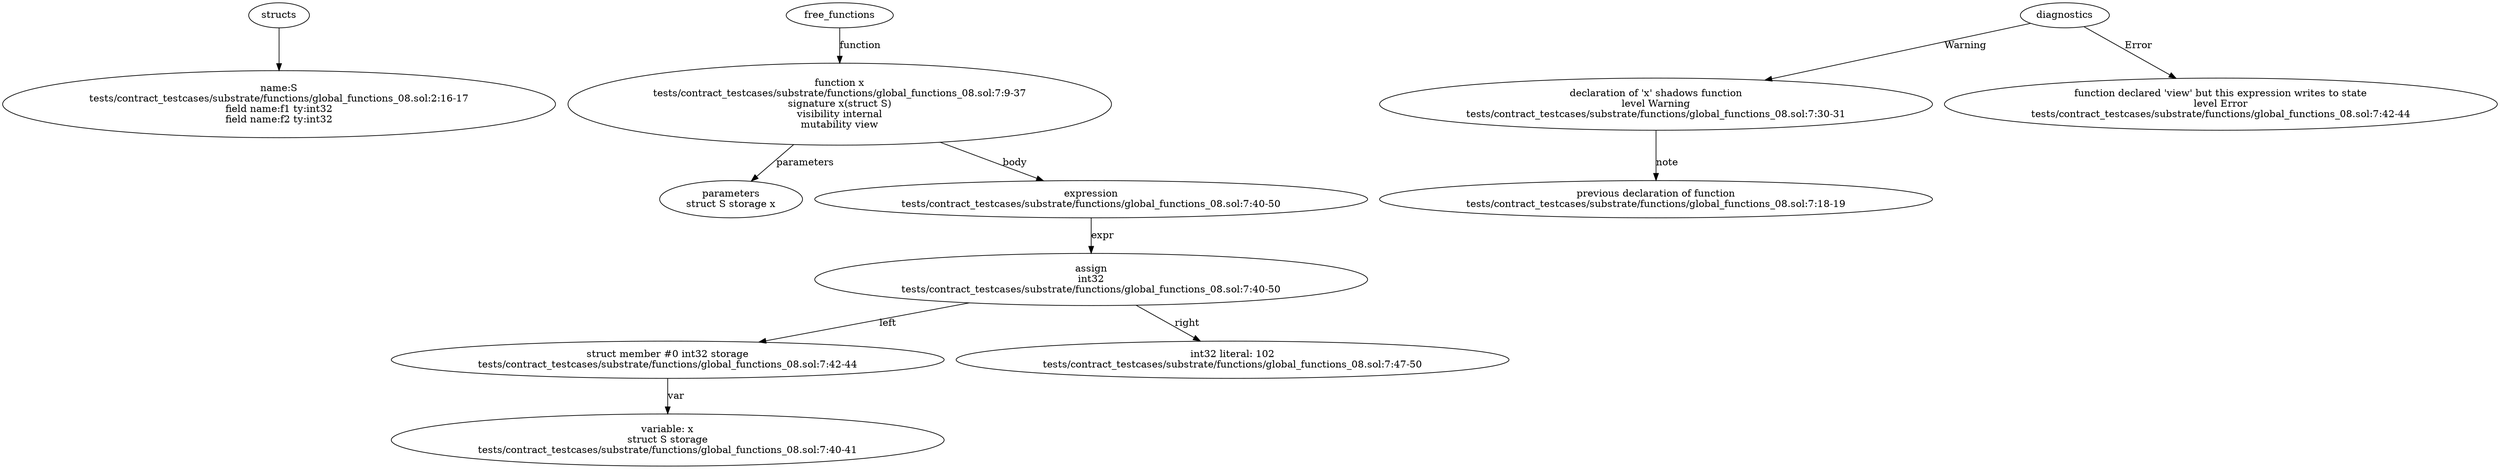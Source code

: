 strict digraph "tests/contract_testcases/substrate/functions/global_functions_08.sol" {
	S [label="name:S\ntests/contract_testcases/substrate/functions/global_functions_08.sol:2:16-17\nfield name:f1 ty:int32\nfield name:f2 ty:int32"]
	x [label="function x\ntests/contract_testcases/substrate/functions/global_functions_08.sol:7:9-37\nsignature x(struct S)\nvisibility internal\nmutability view"]
	parameters [label="parameters\nstruct S storage x"]
	expr [label="expression\ntests/contract_testcases/substrate/functions/global_functions_08.sol:7:40-50"]
	assign [label="assign\nint32\ntests/contract_testcases/substrate/functions/global_functions_08.sol:7:40-50"]
	structmember [label="struct member #0 int32 storage\ntests/contract_testcases/substrate/functions/global_functions_08.sol:7:42-44"]
	variable [label="variable: x\nstruct S storage\ntests/contract_testcases/substrate/functions/global_functions_08.sol:7:40-41"]
	number_literal [label="int32 literal: 102\ntests/contract_testcases/substrate/functions/global_functions_08.sol:7:47-50"]
	diagnostic [label="declaration of 'x' shadows function\nlevel Warning\ntests/contract_testcases/substrate/functions/global_functions_08.sol:7:30-31"]
	note [label="previous declaration of function\ntests/contract_testcases/substrate/functions/global_functions_08.sol:7:18-19"]
	diagnostic_14 [label="function declared 'view' but this expression writes to state\nlevel Error\ntests/contract_testcases/substrate/functions/global_functions_08.sol:7:42-44"]
	structs -> S
	free_functions -> x [label="function"]
	x -> parameters [label="parameters"]
	x -> expr [label="body"]
	expr -> assign [label="expr"]
	assign -> structmember [label="left"]
	structmember -> variable [label="var"]
	assign -> number_literal [label="right"]
	diagnostics -> diagnostic [label="Warning"]
	diagnostic -> note [label="note"]
	diagnostics -> diagnostic_14 [label="Error"]
}

